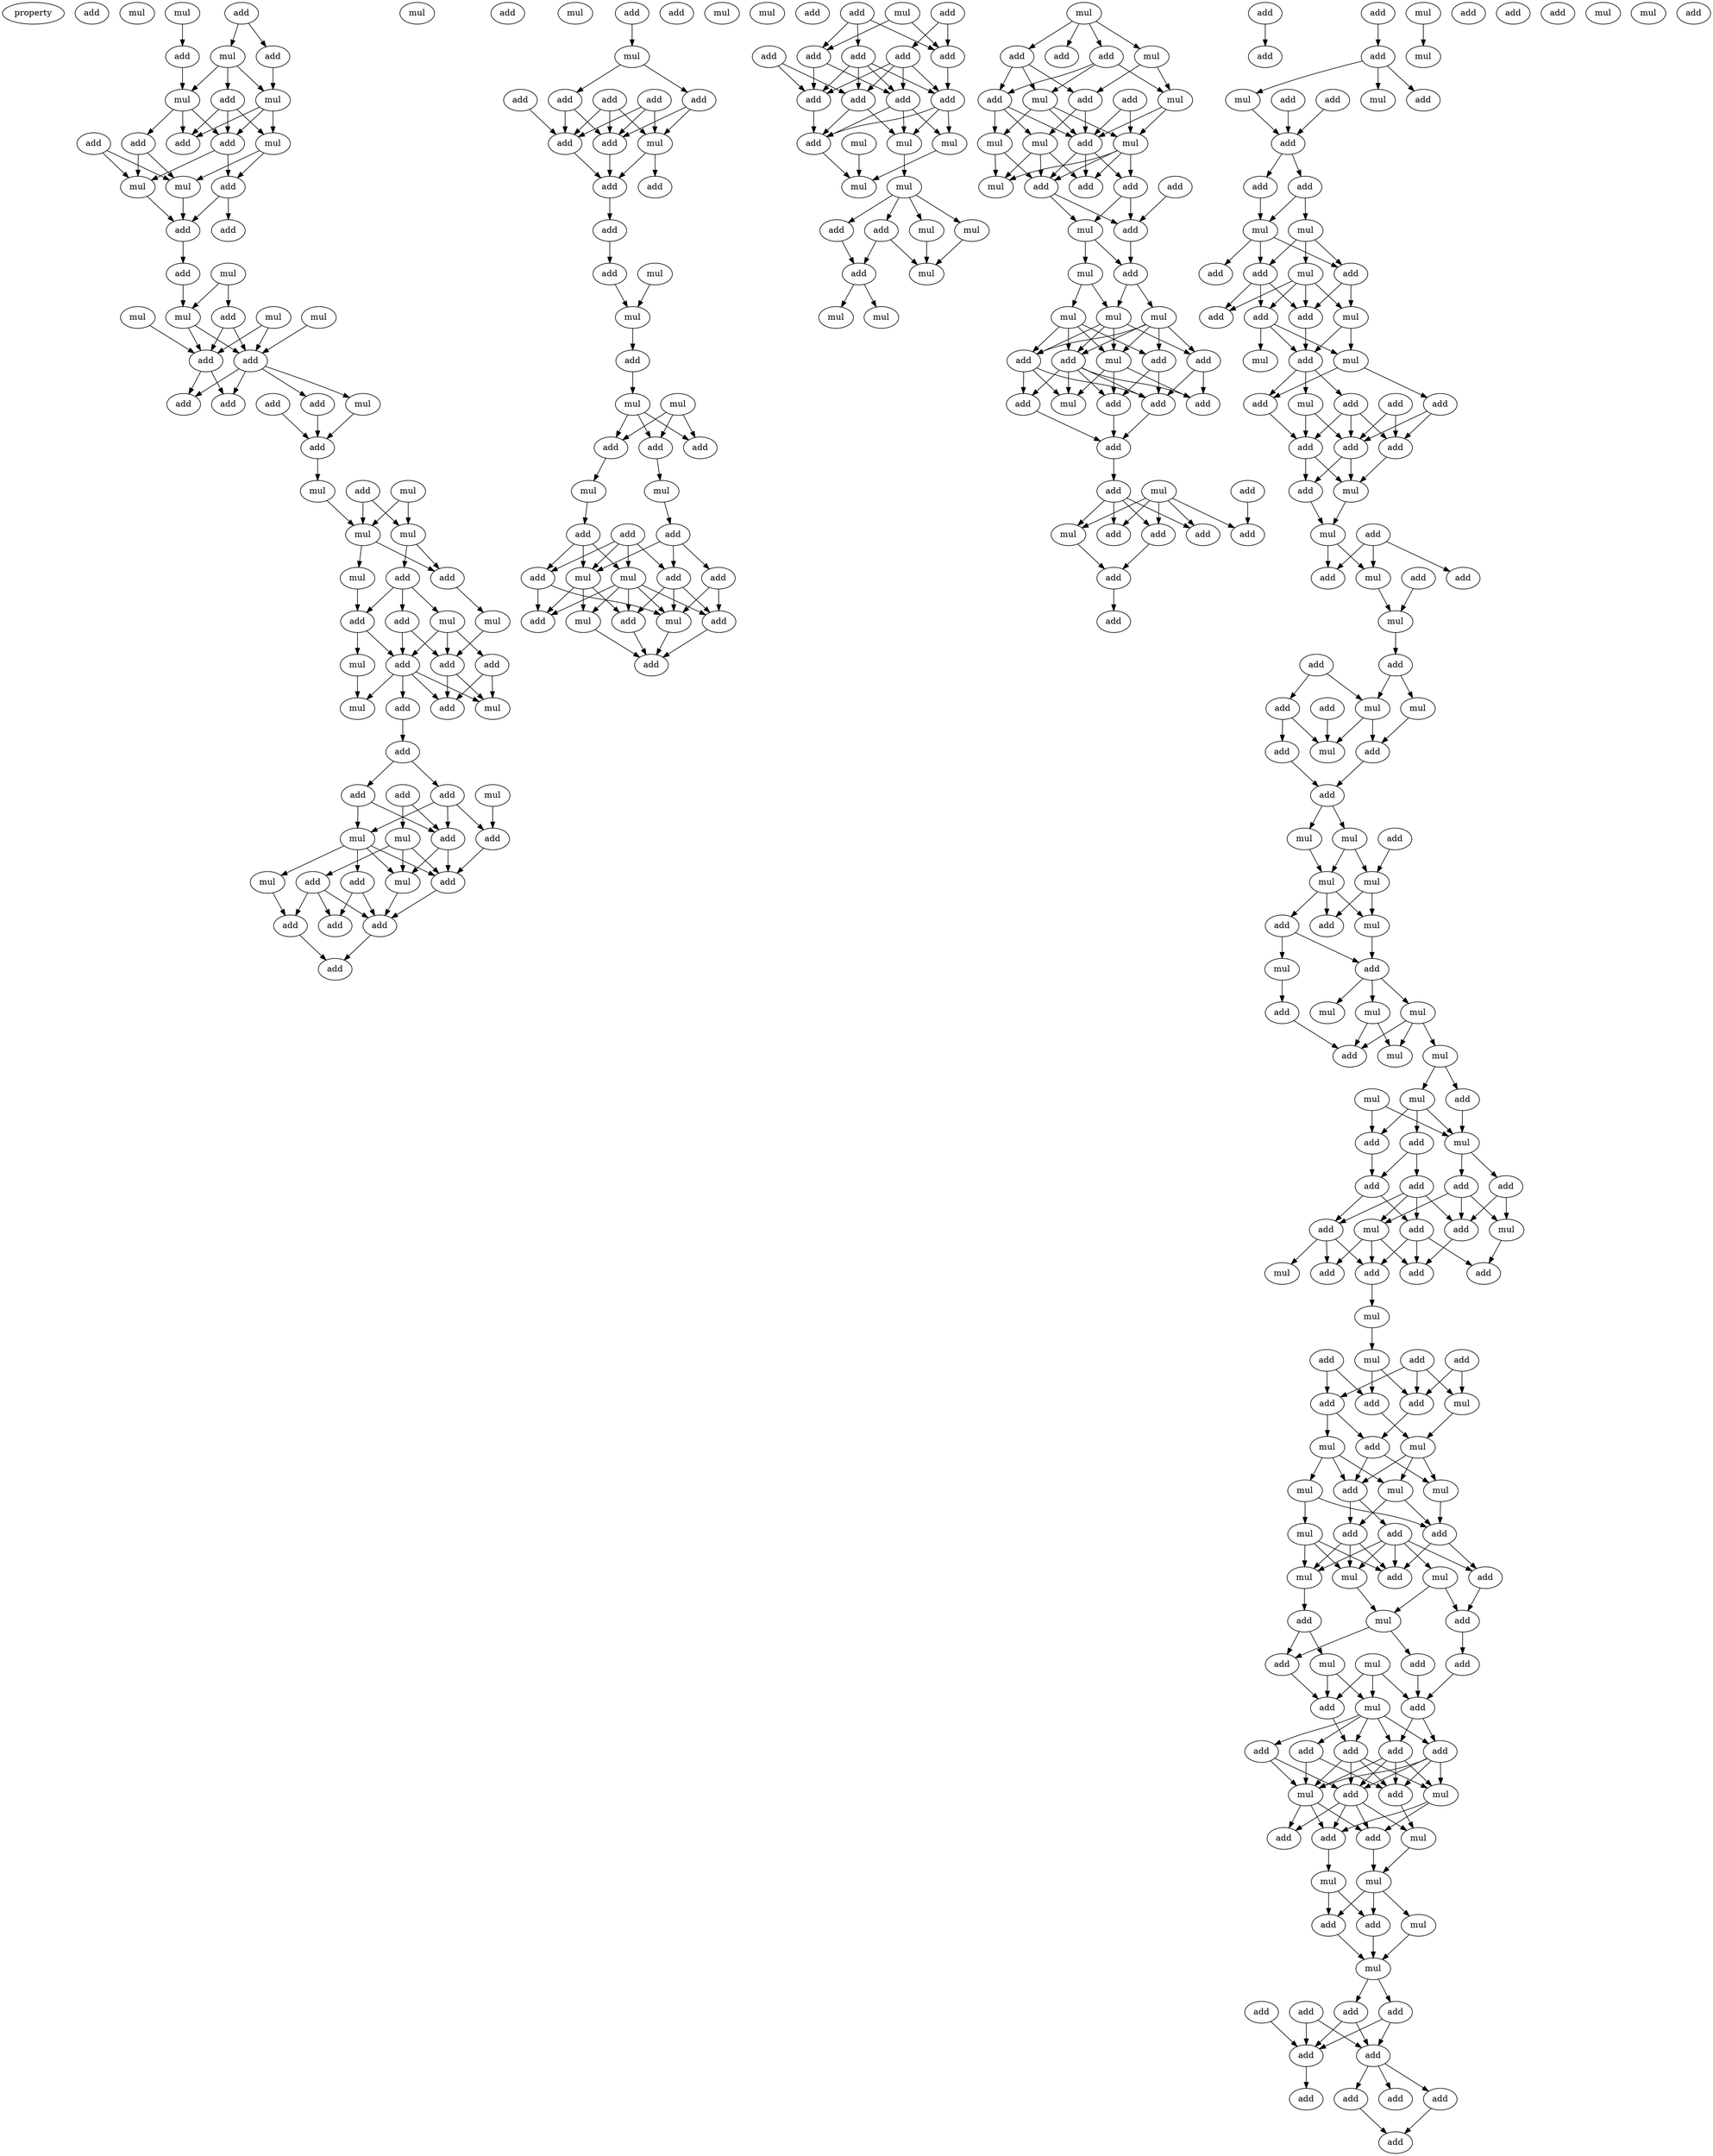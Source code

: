 digraph {
    node [fontcolor=black]
    property [mul=2,lf=1.2]
    0 [ label = add ];
    1 [ label = mul ];
    2 [ label = mul ];
    3 [ label = add ];
    4 [ label = add ];
    5 [ label = mul ];
    6 [ label = add ];
    7 [ label = mul ];
    8 [ label = add ];
    9 [ label = mul ];
    10 [ label = add ];
    11 [ label = add ];
    12 [ label = add ];
    13 [ label = mul ];
    14 [ label = add ];
    15 [ label = mul ];
    16 [ label = mul ];
    17 [ label = mul ];
    18 [ label = add ];
    19 [ label = add ];
    20 [ label = add ];
    21 [ label = mul ];
    22 [ label = add ];
    23 [ label = mul ];
    24 [ label = mul ];
    25 [ label = add ];
    26 [ label = mul ];
    27 [ label = mul ];
    28 [ label = add ];
    29 [ label = add ];
    30 [ label = add ];
    31 [ label = mul ];
    32 [ label = add ];
    33 [ label = add ];
    34 [ label = add ];
    35 [ label = add ];
    36 [ label = add ];
    37 [ label = mul ];
    38 [ label = mul ];
    39 [ label = mul ];
    40 [ label = add ];
    41 [ label = mul ];
    42 [ label = mul ];
    43 [ label = add ];
    44 [ label = add ];
    45 [ label = mul ];
    46 [ label = add ];
    47 [ label = add ];
    48 [ label = mul ];
    49 [ label = mul ];
    50 [ label = add ];
    51 [ label = mul ];
    52 [ label = add ];
    53 [ label = add ];
    54 [ label = mul ];
    55 [ label = add ];
    56 [ label = mul ];
    57 [ label = add ];
    58 [ label = add ];
    59 [ label = add ];
    60 [ label = add ];
    61 [ label = add ];
    62 [ label = mul ];
    63 [ label = add ];
    64 [ label = add ];
    65 [ label = mul ];
    66 [ label = mul ];
    67 [ label = add ];
    68 [ label = add ];
    69 [ label = mul ];
    70 [ label = mul ];
    71 [ label = add ];
    72 [ label = add ];
    73 [ label = add ];
    74 [ label = add ];
    75 [ label = add ];
    76 [ label = add ];
    77 [ label = mul ];
    78 [ label = add ];
    79 [ label = add ];
    80 [ label = add ];
    81 [ label = add ];
    82 [ label = add ];
    83 [ label = add ];
    84 [ label = mul ];
    85 [ label = add ];
    86 [ label = add ];
    87 [ label = add ];
    88 [ label = add ];
    89 [ label = add ];
    90 [ label = add ];
    91 [ label = mul ];
    92 [ label = mul ];
    93 [ label = add ];
    94 [ label = mul ];
    95 [ label = mul ];
    96 [ label = add ];
    97 [ label = add ];
    98 [ label = mul ];
    99 [ label = mul ];
    100 [ label = add ];
    101 [ label = mul ];
    102 [ label = mul ];
    103 [ label = add ];
    104 [ label = add ];
    105 [ label = add ];
    106 [ label = mul ];
    107 [ label = add ];
    108 [ label = mul ];
    109 [ label = add ];
    110 [ label = add ];
    111 [ label = mul ];
    112 [ label = mul ];
    113 [ label = add ];
    114 [ label = add ];
    115 [ label = add ];
    116 [ label = add ];
    117 [ label = add ];
    118 [ label = add ];
    119 [ label = mul ];
    120 [ label = add ];
    121 [ label = add ];
    122 [ label = add ];
    123 [ label = add ];
    124 [ label = add ];
    125 [ label = add ];
    126 [ label = add ];
    127 [ label = add ];
    128 [ label = add ];
    129 [ label = add ];
    130 [ label = add ];
    131 [ label = mul ];
    132 [ label = mul ];
    133 [ label = mul ];
    134 [ label = mul ];
    135 [ label = mul ];
    136 [ label = add ];
    137 [ label = mul ];
    138 [ label = add ];
    139 [ label = mul ];
    140 [ label = add ];
    141 [ label = mul ];
    142 [ label = mul ];
    143 [ label = mul ];
    144 [ label = mul ];
    145 [ label = mul ];
    146 [ label = add ];
    147 [ label = add ];
    148 [ label = add ];
    149 [ label = mul ];
    150 [ label = add ];
    151 [ label = add ];
    152 [ label = mul ];
    153 [ label = add ];
    154 [ label = mul ];
    155 [ label = mul ];
    156 [ label = add ];
    157 [ label = mul ];
    158 [ label = add ];
    159 [ label = add ];
    160 [ label = add ];
    161 [ label = add ];
    162 [ label = mul ];
    163 [ label = mul ];
    164 [ label = add ];
    165 [ label = add ];
    166 [ label = mul ];
    167 [ label = mul ];
    168 [ label = mul ];
    169 [ label = mul ];
    170 [ label = add ];
    171 [ label = add ];
    172 [ label = add ];
    173 [ label = add ];
    174 [ label = mul ];
    175 [ label = add ];
    176 [ label = add ];
    177 [ label = add ];
    178 [ label = add ];
    179 [ label = mul ];
    180 [ label = add ];
    181 [ label = add ];
    182 [ label = mul ];
    183 [ label = add ];
    184 [ label = add ];
    185 [ label = add ];
    186 [ label = add ];
    187 [ label = add ];
    188 [ label = mul ];
    189 [ label = add ];
    190 [ label = add ];
    191 [ label = add ];
    192 [ label = add ];
    193 [ label = add ];
    194 [ label = add ];
    195 [ label = mul ];
    196 [ label = add ];
    197 [ label = add ];
    198 [ label = mul ];
    199 [ label = add ];
    200 [ label = add ];
    201 [ label = mul ];
    202 [ label = add ];
    203 [ label = add ];
    204 [ label = mul ];
    205 [ label = mul ];
    206 [ label = mul ];
    207 [ label = add ];
    208 [ label = mul ];
    209 [ label = add ];
    210 [ label = add ];
    211 [ label = add ];
    212 [ label = add ];
    213 [ label = mul ];
    214 [ label = add ];
    215 [ label = add ];
    216 [ label = mul ];
    217 [ label = add ];
    218 [ label = mul ];
    219 [ label = add ];
    220 [ label = add ];
    221 [ label = add ];
    222 [ label = mul ];
    223 [ label = add ];
    224 [ label = add ];
    225 [ label = add ];
    226 [ label = add ];
    227 [ label = add ];
    228 [ label = mul ];
    229 [ label = add ];
    230 [ label = mul ];
    231 [ label = add ];
    232 [ label = mul ];
    233 [ label = add ];
    234 [ label = add ];
    235 [ label = add ];
    236 [ label = mul ];
    237 [ label = add ];
    238 [ label = add ];
    239 [ label = add ];
    240 [ label = mul ];
    241 [ label = mul ];
    242 [ label = add ];
    243 [ label = add ];
    244 [ label = mul ];
    245 [ label = add ];
    246 [ label = add ];
    247 [ label = add ];
    248 [ label = mul ];
    249 [ label = add ];
    250 [ label = mul ];
    251 [ label = mul ];
    252 [ label = mul ];
    253 [ label = add ];
    254 [ label = mul ];
    255 [ label = add ];
    256 [ label = mul ];
    257 [ label = add ];
    258 [ label = mul ];
    259 [ label = mul ];
    260 [ label = add ];
    261 [ label = mul ];
    262 [ label = mul ];
    263 [ label = mul ];
    264 [ label = add ];
    265 [ label = mul ];
    266 [ label = add ];
    267 [ label = mul ];
    268 [ label = add ];
    269 [ label = mul ];
    270 [ label = add ];
    271 [ label = add ];
    272 [ label = add ];
    273 [ label = add ];
    274 [ label = add ];
    275 [ label = add ];
    276 [ label = add ];
    277 [ label = add ];
    278 [ label = mul ];
    279 [ label = mul ];
    280 [ label = mul ];
    281 [ label = add ];
    282 [ label = add ];
    283 [ label = add ];
    284 [ label = add ];
    285 [ label = mul ];
    286 [ label = mul ];
    287 [ label = add ];
    288 [ label = add ];
    289 [ label = add ];
    290 [ label = add ];
    291 [ label = add ];
    292 [ label = add ];
    293 [ label = mul ];
    294 [ label = add ];
    295 [ label = mul ];
    296 [ label = mul ];
    297 [ label = mul ];
    298 [ label = mul ];
    299 [ label = add ];
    300 [ label = mul ];
    301 [ label = add ];
    302 [ label = add ];
    303 [ label = add ];
    304 [ label = mul ];
    305 [ label = add ];
    306 [ label = mul ];
    307 [ label = mul ];
    308 [ label = mul ];
    309 [ label = add ];
    310 [ label = add ];
    311 [ label = mul ];
    312 [ label = add ];
    313 [ label = mul ];
    314 [ label = add ];
    315 [ label = add ];
    316 [ label = add ];
    317 [ label = mul ];
    318 [ label = add ];
    319 [ label = add ];
    320 [ label = mul ];
    321 [ label = add ];
    322 [ label = add ];
    323 [ label = add ];
    324 [ label = add ];
    325 [ label = add ];
    326 [ label = mul ];
    327 [ label = add ];
    328 [ label = add ];
    329 [ label = mul ];
    330 [ label = add ];
    331 [ label = mul ];
    332 [ label = add ];
    333 [ label = add ];
    334 [ label = mul ];
    335 [ label = mul ];
    336 [ label = add ];
    337 [ label = add ];
    338 [ label = mul ];
    339 [ label = mul ];
    340 [ label = add ];
    341 [ label = add ];
    342 [ label = add ];
    343 [ label = add ];
    344 [ label = add ];
    345 [ label = add ];
    346 [ label = add ];
    347 [ label = add ];
    348 [ label = add ];
    349 [ label = add ];
    350 [ label = add ];
    351 [ label = mul ];
    352 [ label = mul ];
    353 [ label = add ];
    2 -> 4 [ name = 0 ];
    3 -> 5 [ name = 1 ];
    3 -> 6 [ name = 2 ];
    4 -> 7 [ name = 3 ];
    5 -> 7 [ name = 4 ];
    5 -> 8 [ name = 5 ];
    5 -> 9 [ name = 6 ];
    6 -> 9 [ name = 7 ];
    7 -> 10 [ name = 8 ];
    7 -> 11 [ name = 9 ];
    7 -> 14 [ name = 10 ];
    8 -> 11 [ name = 11 ];
    8 -> 13 [ name = 12 ];
    8 -> 14 [ name = 13 ];
    9 -> 11 [ name = 14 ];
    9 -> 13 [ name = 15 ];
    9 -> 14 [ name = 16 ];
    10 -> 15 [ name = 17 ];
    10 -> 16 [ name = 18 ];
    11 -> 16 [ name = 19 ];
    11 -> 18 [ name = 20 ];
    12 -> 15 [ name = 21 ];
    12 -> 16 [ name = 22 ];
    13 -> 15 [ name = 23 ];
    13 -> 18 [ name = 24 ];
    15 -> 19 [ name = 25 ];
    16 -> 19 [ name = 26 ];
    18 -> 19 [ name = 27 ];
    18 -> 20 [ name = 28 ];
    19 -> 22 [ name = 29 ];
    21 -> 23 [ name = 30 ];
    21 -> 25 [ name = 31 ];
    22 -> 23 [ name = 32 ];
    23 -> 28 [ name = 33 ];
    23 -> 29 [ name = 34 ];
    24 -> 28 [ name = 35 ];
    25 -> 28 [ name = 36 ];
    25 -> 29 [ name = 37 ];
    26 -> 29 [ name = 38 ];
    27 -> 28 [ name = 39 ];
    27 -> 29 [ name = 40 ];
    28 -> 30 [ name = 41 ];
    28 -> 34 [ name = 42 ];
    29 -> 30 [ name = 43 ];
    29 -> 31 [ name = 44 ];
    29 -> 32 [ name = 45 ];
    29 -> 34 [ name = 46 ];
    31 -> 35 [ name = 47 ];
    32 -> 35 [ name = 48 ];
    33 -> 35 [ name = 49 ];
    35 -> 39 [ name = 50 ];
    38 -> 41 [ name = 51 ];
    38 -> 42 [ name = 52 ];
    39 -> 41 [ name = 53 ];
    40 -> 41 [ name = 54 ];
    40 -> 42 [ name = 55 ];
    41 -> 43 [ name = 56 ];
    41 -> 45 [ name = 57 ];
    42 -> 43 [ name = 58 ];
    42 -> 44 [ name = 59 ];
    43 -> 49 [ name = 60 ];
    44 -> 46 [ name = 61 ];
    44 -> 47 [ name = 62 ];
    44 -> 48 [ name = 63 ];
    45 -> 46 [ name = 64 ];
    46 -> 50 [ name = 65 ];
    46 -> 51 [ name = 66 ];
    47 -> 50 [ name = 67 ];
    47 -> 52 [ name = 68 ];
    48 -> 50 [ name = 69 ];
    48 -> 52 [ name = 70 ];
    48 -> 53 [ name = 71 ];
    49 -> 52 [ name = 72 ];
    50 -> 54 [ name = 73 ];
    50 -> 55 [ name = 74 ];
    50 -> 56 [ name = 75 ];
    50 -> 57 [ name = 76 ];
    51 -> 54 [ name = 77 ];
    52 -> 55 [ name = 78 ];
    52 -> 56 [ name = 79 ];
    53 -> 55 [ name = 80 ];
    53 -> 56 [ name = 81 ];
    57 -> 58 [ name = 82 ];
    58 -> 60 [ name = 83 ];
    58 -> 61 [ name = 84 ];
    59 -> 64 [ name = 85 ];
    59 -> 66 [ name = 86 ];
    60 -> 64 [ name = 87 ];
    60 -> 65 [ name = 88 ];
    61 -> 63 [ name = 89 ];
    61 -> 64 [ name = 90 ];
    61 -> 65 [ name = 91 ];
    62 -> 63 [ name = 92 ];
    63 -> 67 [ name = 93 ];
    64 -> 67 [ name = 94 ];
    64 -> 69 [ name = 95 ];
    65 -> 67 [ name = 96 ];
    65 -> 68 [ name = 97 ];
    65 -> 69 [ name = 98 ];
    65 -> 70 [ name = 99 ];
    66 -> 67 [ name = 100 ];
    66 -> 69 [ name = 101 ];
    66 -> 71 [ name = 102 ];
    67 -> 74 [ name = 103 ];
    68 -> 73 [ name = 104 ];
    68 -> 74 [ name = 105 ];
    69 -> 74 [ name = 106 ];
    70 -> 72 [ name = 107 ];
    71 -> 72 [ name = 108 ];
    71 -> 73 [ name = 109 ];
    71 -> 74 [ name = 110 ];
    72 -> 75 [ name = 111 ];
    74 -> 75 [ name = 112 ];
    76 -> 77 [ name = 113 ];
    77 -> 78 [ name = 114 ];
    77 -> 81 [ name = 115 ];
    78 -> 83 [ name = 116 ];
    78 -> 85 [ name = 117 ];
    79 -> 85 [ name = 118 ];
    80 -> 83 [ name = 119 ];
    80 -> 84 [ name = 120 ];
    80 -> 85 [ name = 121 ];
    81 -> 83 [ name = 122 ];
    81 -> 84 [ name = 123 ];
    82 -> 83 [ name = 124 ];
    82 -> 84 [ name = 125 ];
    82 -> 85 [ name = 126 ];
    83 -> 86 [ name = 127 ];
    84 -> 86 [ name = 128 ];
    84 -> 87 [ name = 129 ];
    85 -> 86 [ name = 130 ];
    86 -> 88 [ name = 131 ];
    88 -> 90 [ name = 132 ];
    90 -> 92 [ name = 133 ];
    91 -> 92 [ name = 134 ];
    92 -> 93 [ name = 135 ];
    93 -> 95 [ name = 136 ];
    94 -> 96 [ name = 137 ];
    94 -> 97 [ name = 138 ];
    94 -> 100 [ name = 139 ];
    95 -> 96 [ name = 140 ];
    95 -> 97 [ name = 141 ];
    95 -> 100 [ name = 142 ];
    96 -> 102 [ name = 143 ];
    97 -> 101 [ name = 144 ];
    101 -> 103 [ name = 145 ];
    102 -> 105 [ name = 146 ];
    103 -> 106 [ name = 147 ];
    103 -> 109 [ name = 148 ];
    103 -> 110 [ name = 149 ];
    104 -> 106 [ name = 150 ];
    104 -> 107 [ name = 151 ];
    104 -> 108 [ name = 152 ];
    104 -> 110 [ name = 153 ];
    105 -> 106 [ name = 154 ];
    105 -> 107 [ name = 155 ];
    105 -> 108 [ name = 156 ];
    106 -> 111 [ name = 157 ];
    106 -> 113 [ name = 158 ];
    106 -> 114 [ name = 159 ];
    107 -> 112 [ name = 160 ];
    107 -> 113 [ name = 161 ];
    108 -> 111 [ name = 162 ];
    108 -> 112 [ name = 163 ];
    108 -> 113 [ name = 164 ];
    108 -> 114 [ name = 165 ];
    108 -> 115 [ name = 166 ];
    109 -> 112 [ name = 167 ];
    109 -> 115 [ name = 168 ];
    110 -> 112 [ name = 169 ];
    110 -> 114 [ name = 170 ];
    110 -> 115 [ name = 171 ];
    111 -> 116 [ name = 172 ];
    112 -> 116 [ name = 173 ];
    114 -> 116 [ name = 174 ];
    115 -> 116 [ name = 175 ];
    118 -> 123 [ name = 176 ];
    118 -> 125 [ name = 177 ];
    119 -> 122 [ name = 178 ];
    119 -> 123 [ name = 179 ];
    120 -> 121 [ name = 180 ];
    120 -> 122 [ name = 181 ];
    120 -> 123 [ name = 182 ];
    121 -> 126 [ name = 183 ];
    121 -> 127 [ name = 184 ];
    121 -> 128 [ name = 185 ];
    121 -> 129 [ name = 186 ];
    122 -> 126 [ name = 187 ];
    122 -> 127 [ name = 188 ];
    123 -> 129 [ name = 189 ];
    124 -> 127 [ name = 190 ];
    124 -> 128 [ name = 191 ];
    125 -> 126 [ name = 192 ];
    125 -> 127 [ name = 193 ];
    125 -> 128 [ name = 194 ];
    125 -> 129 [ name = 195 ];
    126 -> 130 [ name = 196 ];
    126 -> 131 [ name = 197 ];
    126 -> 132 [ name = 198 ];
    127 -> 130 [ name = 199 ];
    128 -> 130 [ name = 200 ];
    128 -> 132 [ name = 201 ];
    129 -> 130 [ name = 202 ];
    129 -> 131 [ name = 203 ];
    129 -> 132 [ name = 204 ];
    130 -> 134 [ name = 205 ];
    131 -> 134 [ name = 206 ];
    132 -> 135 [ name = 207 ];
    133 -> 134 [ name = 208 ];
    135 -> 136 [ name = 209 ];
    135 -> 137 [ name = 210 ];
    135 -> 138 [ name = 211 ];
    135 -> 139 [ name = 212 ];
    136 -> 140 [ name = 213 ];
    136 -> 141 [ name = 214 ];
    137 -> 141 [ name = 215 ];
    138 -> 140 [ name = 216 ];
    139 -> 141 [ name = 217 ];
    140 -> 142 [ name = 218 ];
    140 -> 143 [ name = 219 ];
    144 -> 145 [ name = 220 ];
    144 -> 146 [ name = 221 ];
    144 -> 147 [ name = 222 ];
    144 -> 148 [ name = 223 ];
    145 -> 150 [ name = 224 ];
    145 -> 152 [ name = 225 ];
    147 -> 149 [ name = 226 ];
    147 -> 150 [ name = 227 ];
    147 -> 151 [ name = 228 ];
    148 -> 149 [ name = 229 ];
    148 -> 151 [ name = 230 ];
    148 -> 152 [ name = 231 ];
    149 -> 154 [ name = 232 ];
    149 -> 155 [ name = 233 ];
    149 -> 156 [ name = 234 ];
    150 -> 156 [ name = 235 ];
    150 -> 157 [ name = 236 ];
    151 -> 155 [ name = 237 ];
    151 -> 156 [ name = 238 ];
    151 -> 157 [ name = 239 ];
    152 -> 154 [ name = 240 ];
    152 -> 156 [ name = 241 ];
    153 -> 154 [ name = 242 ];
    153 -> 156 [ name = 243 ];
    154 -> 158 [ name = 244 ];
    154 -> 159 [ name = 245 ];
    154 -> 161 [ name = 246 ];
    154 -> 162 [ name = 247 ];
    155 -> 159 [ name = 248 ];
    155 -> 162 [ name = 249 ];
    156 -> 158 [ name = 250 ];
    156 -> 159 [ name = 251 ];
    156 -> 161 [ name = 252 ];
    157 -> 159 [ name = 253 ];
    157 -> 161 [ name = 254 ];
    157 -> 162 [ name = 255 ];
    158 -> 163 [ name = 256 ];
    158 -> 164 [ name = 257 ];
    159 -> 163 [ name = 258 ];
    159 -> 164 [ name = 259 ];
    160 -> 164 [ name = 260 ];
    163 -> 165 [ name = 261 ];
    163 -> 166 [ name = 262 ];
    164 -> 165 [ name = 263 ];
    165 -> 168 [ name = 264 ];
    165 -> 169 [ name = 265 ];
    166 -> 167 [ name = 266 ];
    166 -> 168 [ name = 267 ];
    167 -> 170 [ name = 268 ];
    167 -> 172 [ name = 269 ];
    167 -> 173 [ name = 270 ];
    167 -> 174 [ name = 271 ];
    168 -> 170 [ name = 272 ];
    168 -> 171 [ name = 273 ];
    168 -> 172 [ name = 274 ];
    168 -> 174 [ name = 275 ];
    169 -> 170 [ name = 276 ];
    169 -> 171 [ name = 277 ];
    169 -> 172 [ name = 278 ];
    169 -> 173 [ name = 279 ];
    169 -> 174 [ name = 280 ];
    170 -> 175 [ name = 281 ];
    170 -> 176 [ name = 282 ];
    170 -> 177 [ name = 283 ];
    170 -> 178 [ name = 284 ];
    170 -> 179 [ name = 285 ];
    171 -> 175 [ name = 286 ];
    171 -> 176 [ name = 287 ];
    172 -> 175 [ name = 288 ];
    172 -> 177 [ name = 289 ];
    172 -> 179 [ name = 290 ];
    173 -> 175 [ name = 291 ];
    173 -> 178 [ name = 292 ];
    174 -> 176 [ name = 293 ];
    174 -> 178 [ name = 294 ];
    174 -> 179 [ name = 295 ];
    175 -> 180 [ name = 296 ];
    177 -> 180 [ name = 297 ];
    178 -> 180 [ name = 298 ];
    180 -> 181 [ name = 299 ];
    181 -> 185 [ name = 300 ];
    181 -> 186 [ name = 301 ];
    181 -> 187 [ name = 302 ];
    181 -> 188 [ name = 303 ];
    182 -> 184 [ name = 304 ];
    182 -> 185 [ name = 305 ];
    182 -> 186 [ name = 306 ];
    182 -> 187 [ name = 307 ];
    182 -> 188 [ name = 308 ];
    183 -> 184 [ name = 309 ];
    186 -> 189 [ name = 310 ];
    188 -> 189 [ name = 311 ];
    189 -> 190 [ name = 312 ];
    191 -> 192 [ name = 313 ];
    193 -> 194 [ name = 314 ];
    194 -> 195 [ name = 315 ];
    194 -> 197 [ name = 316 ];
    194 -> 198 [ name = 317 ];
    196 -> 200 [ name = 318 ];
    198 -> 200 [ name = 319 ];
    199 -> 200 [ name = 320 ];
    200 -> 202 [ name = 321 ];
    200 -> 203 [ name = 322 ];
    201 -> 206 [ name = 323 ];
    202 -> 204 [ name = 324 ];
    202 -> 205 [ name = 325 ];
    203 -> 204 [ name = 326 ];
    204 -> 209 [ name = 327 ];
    204 -> 210 [ name = 328 ];
    204 -> 211 [ name = 329 ];
    205 -> 208 [ name = 330 ];
    205 -> 209 [ name = 331 ];
    205 -> 211 [ name = 332 ];
    208 -> 212 [ name = 333 ];
    208 -> 213 [ name = 334 ];
    208 -> 214 [ name = 335 ];
    208 -> 215 [ name = 336 ];
    209 -> 213 [ name = 337 ];
    209 -> 215 [ name = 338 ];
    211 -> 212 [ name = 339 ];
    211 -> 214 [ name = 340 ];
    211 -> 215 [ name = 341 ];
    212 -> 216 [ name = 342 ];
    212 -> 217 [ name = 343 ];
    212 -> 218 [ name = 344 ];
    213 -> 216 [ name = 345 ];
    213 -> 217 [ name = 346 ];
    215 -> 217 [ name = 347 ];
    216 -> 221 [ name = 348 ];
    216 -> 223 [ name = 349 ];
    217 -> 220 [ name = 350 ];
    217 -> 221 [ name = 351 ];
    217 -> 222 [ name = 352 ];
    219 -> 224 [ name = 353 ];
    219 -> 226 [ name = 354 ];
    220 -> 224 [ name = 355 ];
    220 -> 225 [ name = 356 ];
    220 -> 226 [ name = 357 ];
    221 -> 225 [ name = 358 ];
    222 -> 225 [ name = 359 ];
    222 -> 226 [ name = 360 ];
    223 -> 224 [ name = 361 ];
    223 -> 226 [ name = 362 ];
    224 -> 228 [ name = 363 ];
    225 -> 227 [ name = 364 ];
    225 -> 228 [ name = 365 ];
    226 -> 227 [ name = 366 ];
    226 -> 228 [ name = 367 ];
    227 -> 230 [ name = 368 ];
    228 -> 230 [ name = 369 ];
    229 -> 232 [ name = 370 ];
    229 -> 233 [ name = 371 ];
    229 -> 234 [ name = 372 ];
    230 -> 232 [ name = 373 ];
    230 -> 234 [ name = 374 ];
    232 -> 236 [ name = 375 ];
    235 -> 236 [ name = 376 ];
    236 -> 237 [ name = 377 ];
    237 -> 240 [ name = 378 ];
    237 -> 241 [ name = 379 ];
    238 -> 240 [ name = 380 ];
    238 -> 242 [ name = 381 ];
    239 -> 244 [ name = 382 ];
    240 -> 243 [ name = 383 ];
    240 -> 244 [ name = 384 ];
    241 -> 243 [ name = 385 ];
    242 -> 244 [ name = 386 ];
    242 -> 245 [ name = 387 ];
    243 -> 246 [ name = 388 ];
    245 -> 246 [ name = 389 ];
    246 -> 248 [ name = 390 ];
    246 -> 250 [ name = 391 ];
    247 -> 252 [ name = 392 ];
    248 -> 251 [ name = 393 ];
    248 -> 252 [ name = 394 ];
    250 -> 251 [ name = 395 ];
    251 -> 253 [ name = 396 ];
    251 -> 254 [ name = 397 ];
    251 -> 255 [ name = 398 ];
    252 -> 253 [ name = 399 ];
    252 -> 254 [ name = 400 ];
    254 -> 257 [ name = 401 ];
    255 -> 256 [ name = 402 ];
    255 -> 257 [ name = 403 ];
    256 -> 260 [ name = 404 ];
    257 -> 258 [ name = 405 ];
    257 -> 259 [ name = 406 ];
    257 -> 261 [ name = 407 ];
    259 -> 263 [ name = 408 ];
    259 -> 264 [ name = 409 ];
    260 -> 264 [ name = 410 ];
    261 -> 262 [ name = 411 ];
    261 -> 263 [ name = 412 ];
    261 -> 264 [ name = 413 ];
    262 -> 265 [ name = 414 ];
    262 -> 266 [ name = 415 ];
    265 -> 268 [ name = 416 ];
    265 -> 269 [ name = 417 ];
    265 -> 270 [ name = 418 ];
    266 -> 269 [ name = 419 ];
    267 -> 268 [ name = 420 ];
    267 -> 269 [ name = 421 ];
    268 -> 272 [ name = 422 ];
    269 -> 271 [ name = 423 ];
    269 -> 274 [ name = 424 ];
    270 -> 272 [ name = 425 ];
    270 -> 273 [ name = 426 ];
    271 -> 275 [ name = 427 ];
    271 -> 278 [ name = 428 ];
    271 -> 279 [ name = 429 ];
    272 -> 276 [ name = 430 ];
    272 -> 277 [ name = 431 ];
    273 -> 275 [ name = 432 ];
    273 -> 276 [ name = 433 ];
    273 -> 277 [ name = 434 ];
    273 -> 278 [ name = 435 ];
    274 -> 275 [ name = 436 ];
    274 -> 279 [ name = 437 ];
    275 -> 281 [ name = 438 ];
    276 -> 280 [ name = 439 ];
    276 -> 282 [ name = 440 ];
    276 -> 283 [ name = 441 ];
    277 -> 281 [ name = 442 ];
    277 -> 282 [ name = 443 ];
    277 -> 284 [ name = 444 ];
    278 -> 281 [ name = 445 ];
    278 -> 282 [ name = 446 ];
    278 -> 283 [ name = 447 ];
    279 -> 284 [ name = 448 ];
    282 -> 285 [ name = 449 ];
    285 -> 286 [ name = 450 ];
    286 -> 291 [ name = 451 ];
    286 -> 292 [ name = 452 ];
    287 -> 290 [ name = 453 ];
    287 -> 292 [ name = 454 ];
    287 -> 293 [ name = 455 ];
    288 -> 290 [ name = 456 ];
    288 -> 291 [ name = 457 ];
    289 -> 292 [ name = 458 ];
    289 -> 293 [ name = 459 ];
    290 -> 294 [ name = 460 ];
    290 -> 296 [ name = 461 ];
    291 -> 295 [ name = 462 ];
    292 -> 294 [ name = 463 ];
    293 -> 295 [ name = 464 ];
    294 -> 299 [ name = 465 ];
    294 -> 300 [ name = 466 ];
    295 -> 298 [ name = 467 ];
    295 -> 299 [ name = 468 ];
    295 -> 300 [ name = 469 ];
    296 -> 297 [ name = 470 ];
    296 -> 298 [ name = 471 ];
    296 -> 299 [ name = 472 ];
    297 -> 301 [ name = 473 ];
    297 -> 304 [ name = 474 ];
    298 -> 301 [ name = 475 ];
    298 -> 302 [ name = 476 ];
    299 -> 302 [ name = 477 ];
    299 -> 303 [ name = 478 ];
    300 -> 301 [ name = 479 ];
    301 -> 305 [ name = 480 ];
    301 -> 309 [ name = 481 ];
    302 -> 306 [ name = 482 ];
    302 -> 308 [ name = 483 ];
    302 -> 309 [ name = 484 ];
    303 -> 305 [ name = 485 ];
    303 -> 306 [ name = 486 ];
    303 -> 307 [ name = 487 ];
    303 -> 308 [ name = 488 ];
    303 -> 309 [ name = 489 ];
    304 -> 306 [ name = 490 ];
    304 -> 308 [ name = 491 ];
    304 -> 309 [ name = 492 ];
    305 -> 310 [ name = 493 ];
    306 -> 312 [ name = 494 ];
    307 -> 310 [ name = 495 ];
    307 -> 311 [ name = 496 ];
    308 -> 311 [ name = 497 ];
    310 -> 315 [ name = 498 ];
    311 -> 314 [ name = 499 ];
    311 -> 316 [ name = 500 ];
    312 -> 313 [ name = 501 ];
    312 -> 314 [ name = 502 ];
    313 -> 319 [ name = 503 ];
    313 -> 320 [ name = 504 ];
    314 -> 319 [ name = 505 ];
    315 -> 318 [ name = 506 ];
    316 -> 318 [ name = 507 ];
    317 -> 318 [ name = 508 ];
    317 -> 319 [ name = 509 ];
    317 -> 320 [ name = 510 ];
    318 -> 323 [ name = 511 ];
    318 -> 325 [ name = 512 ];
    319 -> 322 [ name = 513 ];
    320 -> 321 [ name = 514 ];
    320 -> 322 [ name = 515 ];
    320 -> 323 [ name = 516 ];
    320 -> 324 [ name = 517 ];
    320 -> 325 [ name = 518 ];
    321 -> 328 [ name = 519 ];
    321 -> 329 [ name = 520 ];
    322 -> 326 [ name = 521 ];
    322 -> 327 [ name = 522 ];
    322 -> 328 [ name = 523 ];
    322 -> 329 [ name = 524 ];
    323 -> 326 [ name = 525 ];
    323 -> 327 [ name = 526 ];
    323 -> 328 [ name = 527 ];
    323 -> 329 [ name = 528 ];
    324 -> 327 [ name = 529 ];
    324 -> 329 [ name = 530 ];
    325 -> 326 [ name = 531 ];
    325 -> 327 [ name = 532 ];
    325 -> 328 [ name = 533 ];
    325 -> 329 [ name = 534 ];
    326 -> 330 [ name = 535 ];
    326 -> 332 [ name = 536 ];
    327 -> 331 [ name = 537 ];
    328 -> 330 [ name = 538 ];
    328 -> 331 [ name = 539 ];
    328 -> 332 [ name = 540 ];
    328 -> 333 [ name = 541 ];
    329 -> 330 [ name = 542 ];
    329 -> 332 [ name = 543 ];
    329 -> 333 [ name = 544 ];
    330 -> 335 [ name = 545 ];
    331 -> 335 [ name = 546 ];
    332 -> 334 [ name = 547 ];
    334 -> 336 [ name = 548 ];
    334 -> 337 [ name = 549 ];
    335 -> 336 [ name = 550 ];
    335 -> 337 [ name = 551 ];
    335 -> 338 [ name = 552 ];
    336 -> 339 [ name = 553 ];
    337 -> 339 [ name = 554 ];
    338 -> 339 [ name = 555 ];
    339 -> 341 [ name = 556 ];
    339 -> 342 [ name = 557 ];
    340 -> 344 [ name = 558 ];
    340 -> 345 [ name = 559 ];
    341 -> 344 [ name = 560 ];
    341 -> 345 [ name = 561 ];
    342 -> 344 [ name = 562 ];
    342 -> 345 [ name = 563 ];
    343 -> 344 [ name = 564 ];
    344 -> 347 [ name = 565 ];
    345 -> 346 [ name = 566 ];
    345 -> 348 [ name = 567 ];
    345 -> 349 [ name = 568 ];
    346 -> 350 [ name = 569 ];
    349 -> 350 [ name = 570 ];
}
